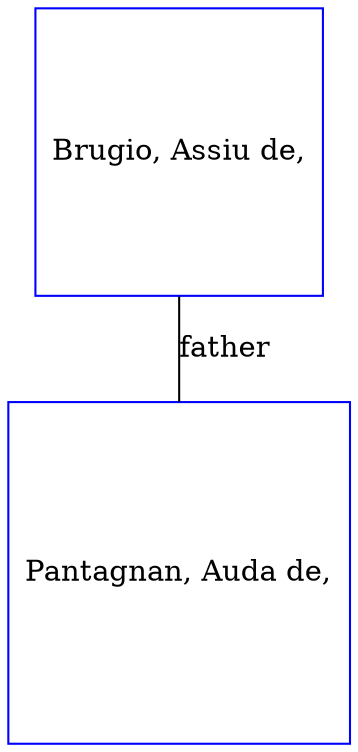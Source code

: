 digraph D {
    edge [dir=none];    node [shape=box];    "011189"   [label="Brugio, Assiu de,", shape=box, regular=1, color="blue"] ;
"011188"   [label="Pantagnan, Auda de,", shape=box, regular=1, color="blue"] ;
011189->011188 [label="father",arrowsize=0.0]; 
}
